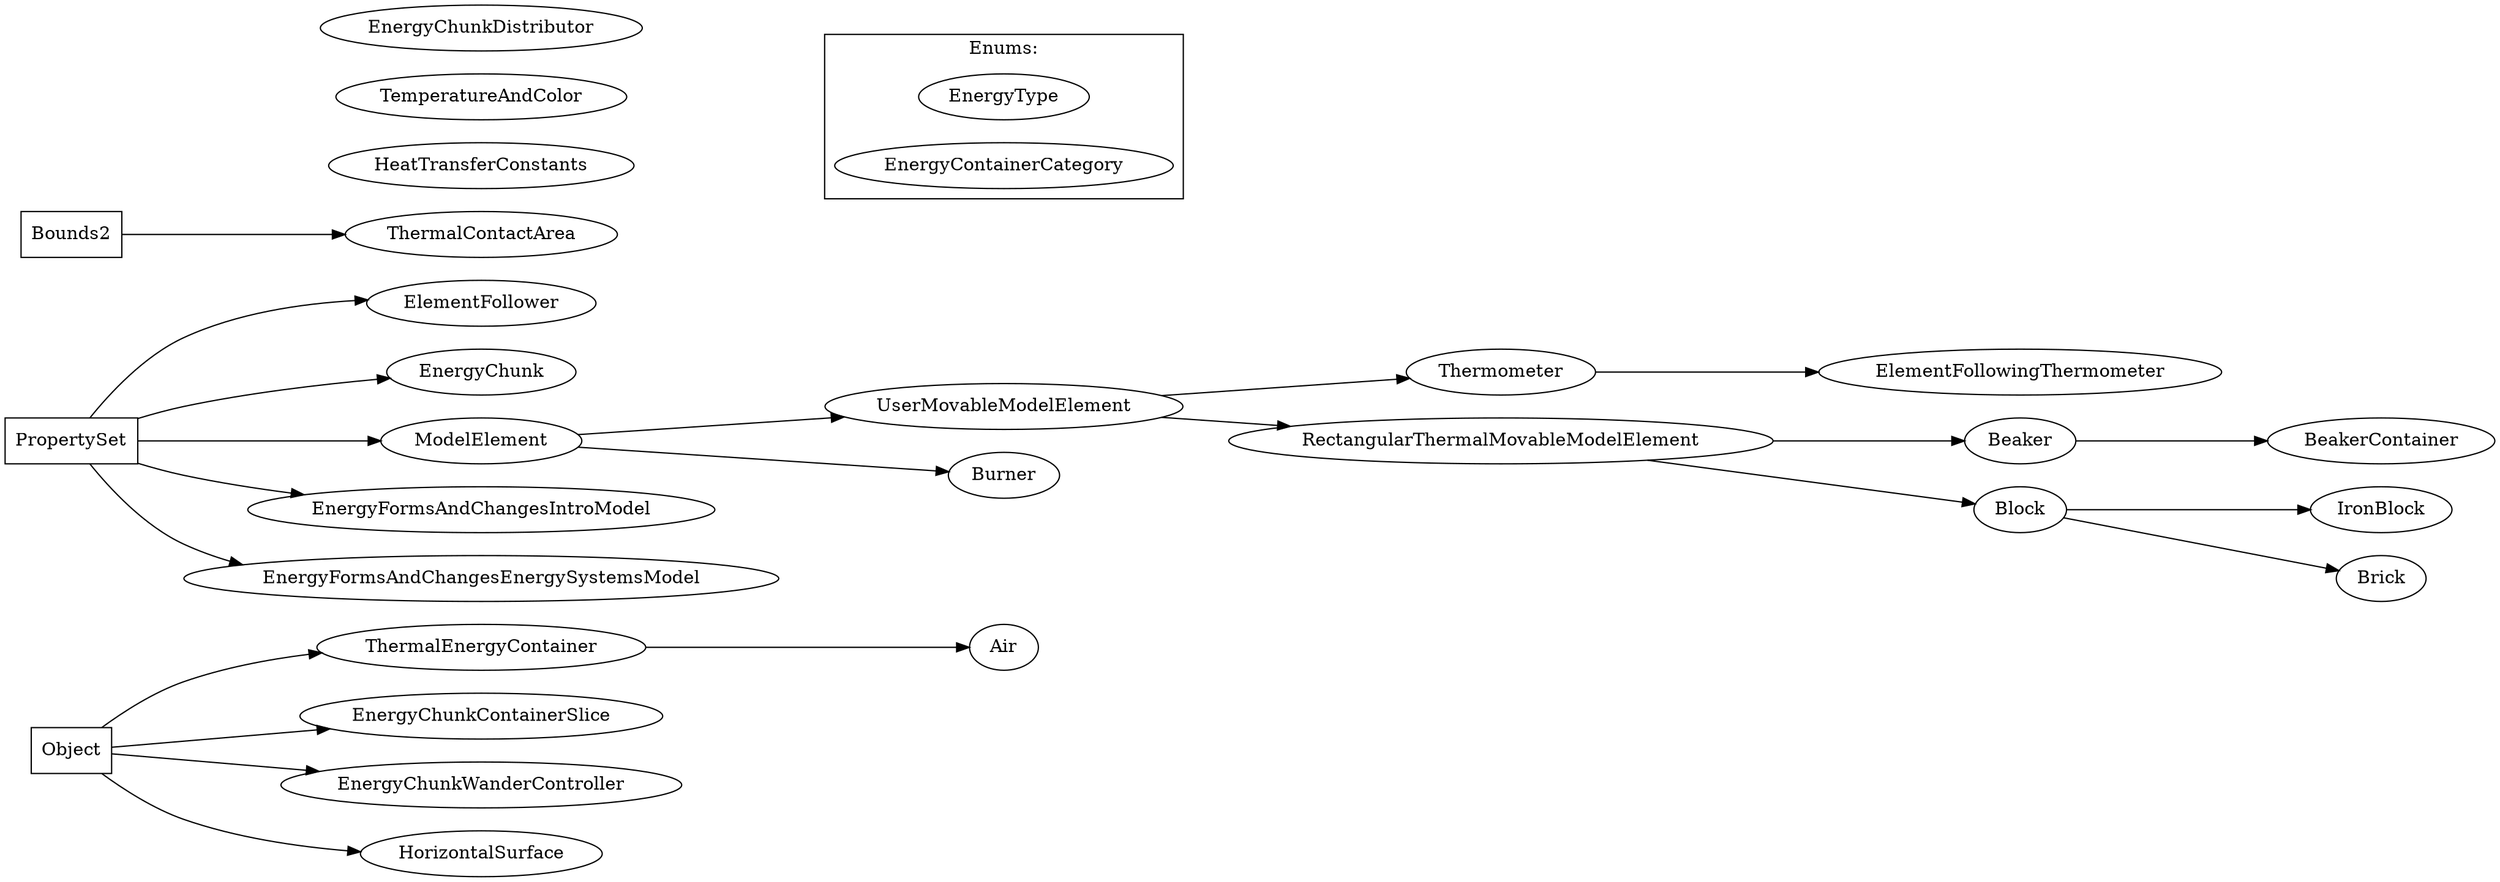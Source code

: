 
digraph G {

# Flow horizontally
rankdir=LR;

# Built-in or common classes
Object [shape=box];
PropertySet [shape=box];
Bounds2 [shape=box];

UserMovableModelElement -> Thermometer -> ElementFollowingThermometer;

Object -> {
ThermalEnergyContainer,
EnergyChunkContainerSlice,
EnergyChunkWanderController,
HorizontalSurface
};

ThermalEnergyContainer -> Air;

PropertySet -> {
  ElementFollower,
  EnergyChunk,
  ModelElement,
  EnergyFormsAndChangesIntroModel,
  EnergyFormsAndChangesEnergySystemsModel
};

Bounds2 -> ThermalContactArea;

# Non-inherited classes - Fix their position to same rank (i.e. column) as ModelElement
{rank = same;
  ModelElement; HeatTransferConstants; TemperatureAndColor; EnergyChunkDistributor;
}

ModelElement -> {
  UserMovableModelElement,
  Burner
};

UserMovableModelElement -> RectangularThermalMovableModelElement;

RectangularThermalMovableModelElement -> {Beaker, Block};
Beaker -> BeakerContainer;
Block -> {IronBlock, Brick};

subgraph "cluster_enums" {
  label="Enums:";
  EnergyType;
  EnergyContainerCategory;
}

TemperatureAndColor -> EnergyType [style="invis"];
}

